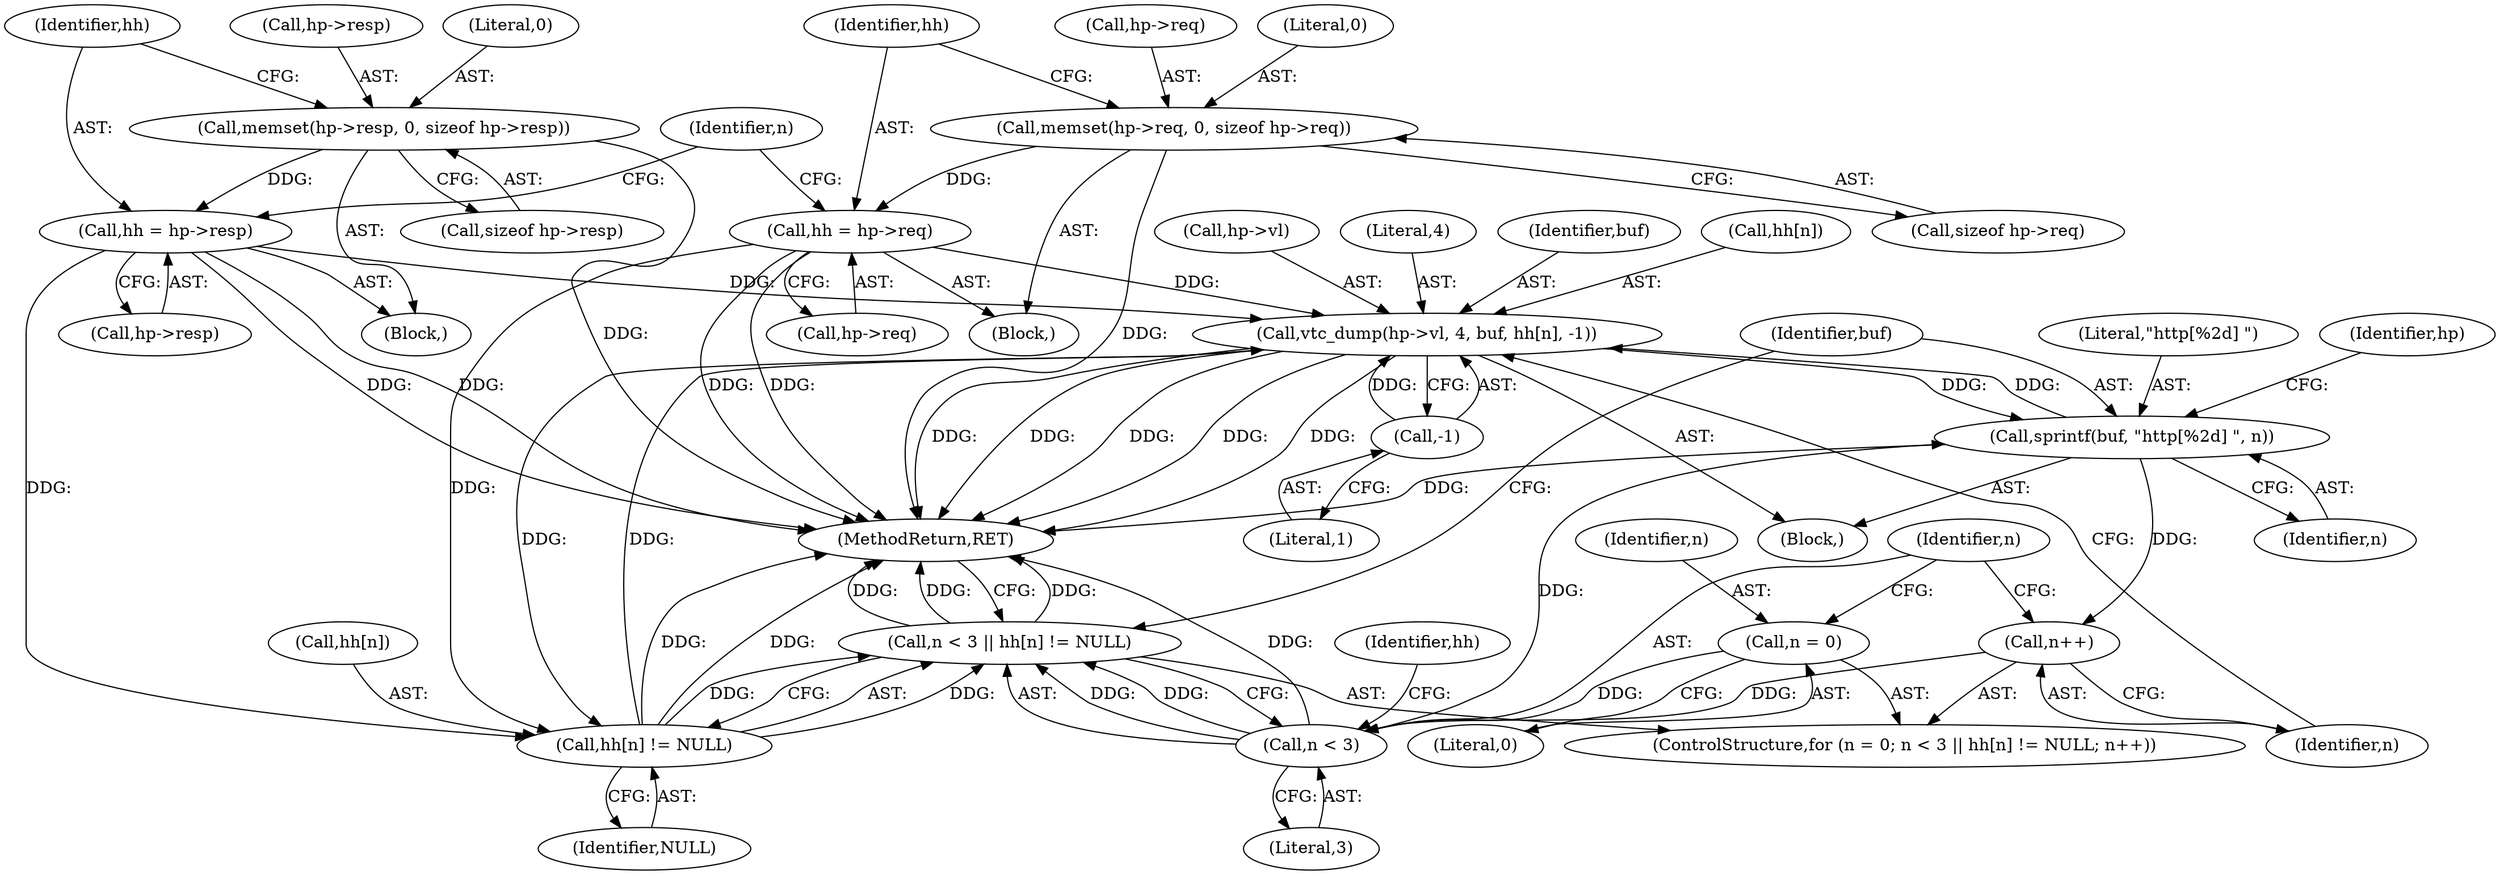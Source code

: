 digraph "0_Varnish-Cache_85e8468bec9416bd7e16b0d80cb820ecd2b330c3_2@array" {
"1000342" [label="(Call,vtc_dump(hp->vl, 4, buf, hh[n], -1))"];
"1000338" [label="(Call,sprintf(buf, \"http[%2d] \", n))"];
"1000342" [label="(Call,vtc_dump(hp->vl, 4, buf, hh[n], -1))"];
"1000129" [label="(Call,hh = hp->req)"];
"1000120" [label="(Call,memset(hp->req, 0, sizeof hp->req))"];
"1000330" [label="(Call,hh[n] != NULL)"];
"1000145" [label="(Call,hh = hp->resp)"];
"1000136" [label="(Call,memset(hp->resp, 0, sizeof hp->resp))"];
"1000351" [label="(Call,-1)"];
"1000327" [label="(Call,n < 3)"];
"1000335" [label="(Call,n++)"];
"1000323" [label="(Call,n = 0)"];
"1000326" [label="(Call,n < 3 || hh[n] != NULL)"];
"1000146" [label="(Identifier,hh)"];
"1000346" [label="(Literal,4)"];
"1000331" [label="(Call,hh[n])"];
"1000352" [label="(Literal,1)"];
"1000323" [label="(Call,n = 0)"];
"1000338" [label="(Call,sprintf(buf, \"http[%2d] \", n))"];
"1000347" [label="(Identifier,buf)"];
"1000335" [label="(Call,n++)"];
"1000329" [label="(Literal,3)"];
"1000136" [label="(Call,memset(hp->resp, 0, sizeof hp->resp))"];
"1000336" [label="(Identifier,n)"];
"1000324" [label="(Identifier,n)"];
"1000145" [label="(Call,hh = hp->resp)"];
"1000137" [label="(Call,hp->resp)"];
"1000135" [label="(Block,)"];
"1000340" [label="(Literal,\"http[%2d] \")"];
"1000121" [label="(Call,hp->req)"];
"1000328" [label="(Identifier,n)"];
"1000325" [label="(Literal,0)"];
"1000342" [label="(Call,vtc_dump(hp->vl, 4, buf, hh[n], -1))"];
"1000119" [label="(Block,)"];
"1000337" [label="(Block,)"];
"1000322" [label="(ControlStructure,for (n = 0; n < 3 || hh[n] != NULL; n++))"];
"1000332" [label="(Identifier,hh)"];
"1000348" [label="(Call,hh[n])"];
"1000141" [label="(Call,sizeof hp->resp)"];
"1000120" [label="(Call,memset(hp->req, 0, sizeof hp->req))"];
"1000351" [label="(Call,-1)"];
"1000343" [label="(Call,hp->vl)"];
"1000131" [label="(Call,hp->req)"];
"1000326" [label="(Call,n < 3 || hh[n] != NULL)"];
"1000344" [label="(Identifier,hp)"];
"1000339" [label="(Identifier,buf)"];
"1000129" [label="(Call,hh = hp->req)"];
"1000130" [label="(Identifier,hh)"];
"1000334" [label="(Identifier,NULL)"];
"1000341" [label="(Identifier,n)"];
"1000147" [label="(Call,hp->resp)"];
"1000151" [label="(Identifier,n)"];
"1000330" [label="(Call,hh[n] != NULL)"];
"1000327" [label="(Call,n < 3)"];
"1000140" [label="(Literal,0)"];
"1000353" [label="(MethodReturn,RET)"];
"1000125" [label="(Call,sizeof hp->req)"];
"1000124" [label="(Literal,0)"];
"1000342" -> "1000337"  [label="AST: "];
"1000342" -> "1000351"  [label="CFG: "];
"1000343" -> "1000342"  [label="AST: "];
"1000346" -> "1000342"  [label="AST: "];
"1000347" -> "1000342"  [label="AST: "];
"1000348" -> "1000342"  [label="AST: "];
"1000351" -> "1000342"  [label="AST: "];
"1000336" -> "1000342"  [label="CFG: "];
"1000342" -> "1000353"  [label="DDG: "];
"1000342" -> "1000353"  [label="DDG: "];
"1000342" -> "1000353"  [label="DDG: "];
"1000342" -> "1000353"  [label="DDG: "];
"1000342" -> "1000353"  [label="DDG: "];
"1000342" -> "1000330"  [label="DDG: "];
"1000342" -> "1000338"  [label="DDG: "];
"1000338" -> "1000342"  [label="DDG: "];
"1000129" -> "1000342"  [label="DDG: "];
"1000330" -> "1000342"  [label="DDG: "];
"1000145" -> "1000342"  [label="DDG: "];
"1000351" -> "1000342"  [label="DDG: "];
"1000338" -> "1000337"  [label="AST: "];
"1000338" -> "1000341"  [label="CFG: "];
"1000339" -> "1000338"  [label="AST: "];
"1000340" -> "1000338"  [label="AST: "];
"1000341" -> "1000338"  [label="AST: "];
"1000344" -> "1000338"  [label="CFG: "];
"1000338" -> "1000353"  [label="DDG: "];
"1000338" -> "1000335"  [label="DDG: "];
"1000327" -> "1000338"  [label="DDG: "];
"1000129" -> "1000119"  [label="AST: "];
"1000129" -> "1000131"  [label="CFG: "];
"1000130" -> "1000129"  [label="AST: "];
"1000131" -> "1000129"  [label="AST: "];
"1000151" -> "1000129"  [label="CFG: "];
"1000129" -> "1000353"  [label="DDG: "];
"1000129" -> "1000353"  [label="DDG: "];
"1000120" -> "1000129"  [label="DDG: "];
"1000129" -> "1000330"  [label="DDG: "];
"1000120" -> "1000119"  [label="AST: "];
"1000120" -> "1000125"  [label="CFG: "];
"1000121" -> "1000120"  [label="AST: "];
"1000124" -> "1000120"  [label="AST: "];
"1000125" -> "1000120"  [label="AST: "];
"1000130" -> "1000120"  [label="CFG: "];
"1000120" -> "1000353"  [label="DDG: "];
"1000330" -> "1000326"  [label="AST: "];
"1000330" -> "1000334"  [label="CFG: "];
"1000331" -> "1000330"  [label="AST: "];
"1000334" -> "1000330"  [label="AST: "];
"1000326" -> "1000330"  [label="CFG: "];
"1000330" -> "1000353"  [label="DDG: "];
"1000330" -> "1000353"  [label="DDG: "];
"1000330" -> "1000326"  [label="DDG: "];
"1000330" -> "1000326"  [label="DDG: "];
"1000145" -> "1000330"  [label="DDG: "];
"1000145" -> "1000135"  [label="AST: "];
"1000145" -> "1000147"  [label="CFG: "];
"1000146" -> "1000145"  [label="AST: "];
"1000147" -> "1000145"  [label="AST: "];
"1000151" -> "1000145"  [label="CFG: "];
"1000145" -> "1000353"  [label="DDG: "];
"1000145" -> "1000353"  [label="DDG: "];
"1000136" -> "1000145"  [label="DDG: "];
"1000136" -> "1000135"  [label="AST: "];
"1000136" -> "1000141"  [label="CFG: "];
"1000137" -> "1000136"  [label="AST: "];
"1000140" -> "1000136"  [label="AST: "];
"1000141" -> "1000136"  [label="AST: "];
"1000146" -> "1000136"  [label="CFG: "];
"1000136" -> "1000353"  [label="DDG: "];
"1000351" -> "1000352"  [label="CFG: "];
"1000352" -> "1000351"  [label="AST: "];
"1000327" -> "1000326"  [label="AST: "];
"1000327" -> "1000329"  [label="CFG: "];
"1000328" -> "1000327"  [label="AST: "];
"1000329" -> "1000327"  [label="AST: "];
"1000332" -> "1000327"  [label="CFG: "];
"1000326" -> "1000327"  [label="CFG: "];
"1000327" -> "1000353"  [label="DDG: "];
"1000327" -> "1000326"  [label="DDG: "];
"1000327" -> "1000326"  [label="DDG: "];
"1000335" -> "1000327"  [label="DDG: "];
"1000323" -> "1000327"  [label="DDG: "];
"1000335" -> "1000322"  [label="AST: "];
"1000335" -> "1000336"  [label="CFG: "];
"1000336" -> "1000335"  [label="AST: "];
"1000328" -> "1000335"  [label="CFG: "];
"1000323" -> "1000322"  [label="AST: "];
"1000323" -> "1000325"  [label="CFG: "];
"1000324" -> "1000323"  [label="AST: "];
"1000325" -> "1000323"  [label="AST: "];
"1000328" -> "1000323"  [label="CFG: "];
"1000326" -> "1000322"  [label="AST: "];
"1000339" -> "1000326"  [label="CFG: "];
"1000353" -> "1000326"  [label="CFG: "];
"1000326" -> "1000353"  [label="DDG: "];
"1000326" -> "1000353"  [label="DDG: "];
"1000326" -> "1000353"  [label="DDG: "];
}
